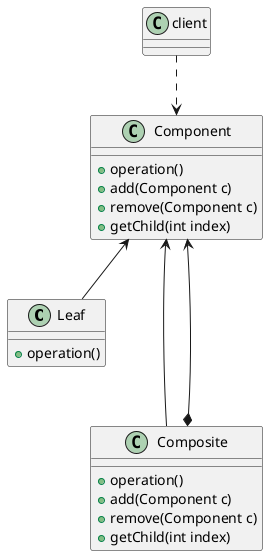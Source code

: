 @startuml

class Leaf{
   + operation()
}

class Component {
    + operation()
    + add(Component c)
    + remove(Component c)
    + getChild(int index)
}
class Composite{
    + operation()
    + add(Component c)
    + remove(Component c)
    + getChild(int index)
}

Component <-- Composite
Component <-- Leaf
Composite *--->Component

client ..> Component
@enduml